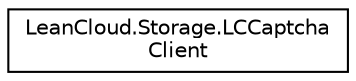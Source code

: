 digraph "Graphical Class Hierarchy"
{
  edge [fontname="Helvetica",fontsize="10",labelfontname="Helvetica",labelfontsize="10"];
  node [fontname="Helvetica",fontsize="10",shape=record];
  rankdir="LR";
  Node1 [label="LeanCloud.Storage.LCCaptcha\lClient",height=0.2,width=0.4,color="black", fillcolor="white", style="filled",URL="$classLeanCloud_1_1Storage_1_1LCCaptchaClient.html",tooltip="验证码工具类 "];
}

